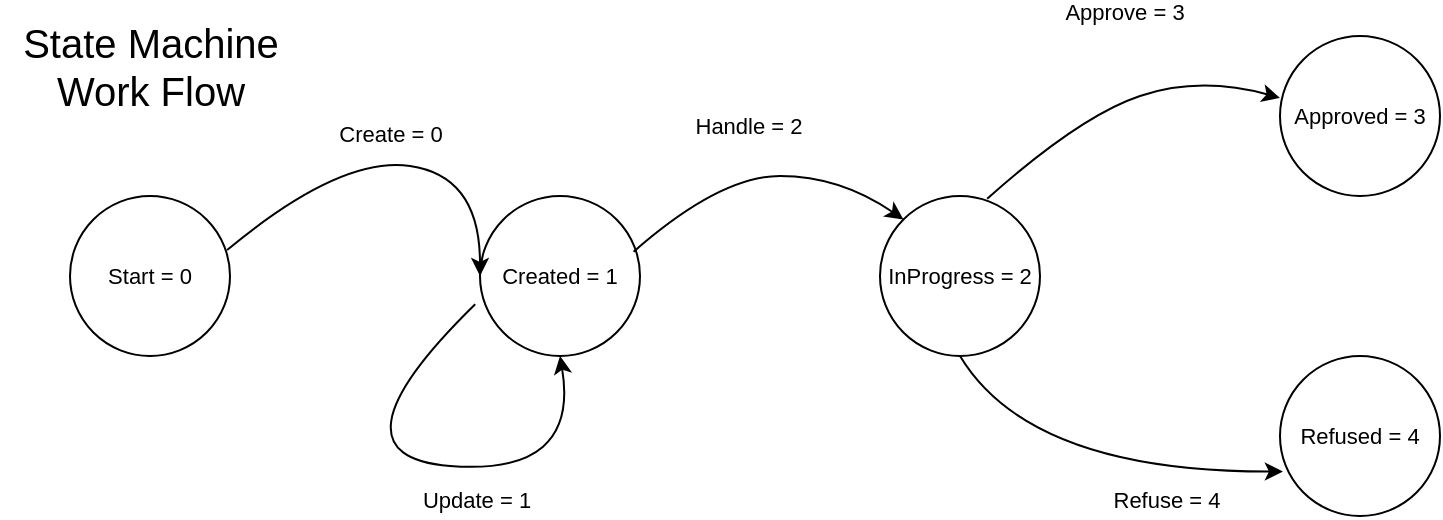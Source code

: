 <mxfile version="22.0.2" type="device">
  <diagram name="Pagina-1" id="QFXoaH2LuDzKgZpII6aC">
    <mxGraphModel dx="1036" dy="606" grid="1" gridSize="10" guides="1" tooltips="1" connect="1" arrows="1" fold="1" page="1" pageScale="1" pageWidth="827" pageHeight="1169" math="0" shadow="0">
      <root>
        <mxCell id="0" />
        <mxCell id="1" parent="0" />
        <mxCell id="jol2FDmcdnvIMzoMuaSf-1" value="&lt;font style=&quot;font-size: 11px;&quot;&gt;Start = 0&lt;/font&gt;" style="ellipse;whiteSpace=wrap;html=1;aspect=fixed;" parent="1" vertex="1">
          <mxGeometry x="75" y="200" width="80" height="80" as="geometry" />
        </mxCell>
        <mxCell id="jol2FDmcdnvIMzoMuaSf-3" value="&lt;font style=&quot;font-size: 11px;&quot;&gt;Created = 1&lt;/font&gt;" style="ellipse;whiteSpace=wrap;html=1;aspect=fixed;" parent="1" vertex="1">
          <mxGeometry x="280" y="200" width="80" height="80" as="geometry" />
        </mxCell>
        <mxCell id="jol2FDmcdnvIMzoMuaSf-4" value="&lt;font style=&quot;font-size: 11px;&quot;&gt;Refused = 4&lt;/font&gt;" style="ellipse;whiteSpace=wrap;html=1;aspect=fixed;" parent="1" vertex="1">
          <mxGeometry x="680" y="280" width="80" height="80" as="geometry" />
        </mxCell>
        <mxCell id="jol2FDmcdnvIMzoMuaSf-5" value="&lt;font style=&quot;font-size: 11px;&quot;&gt;Approved = 3&lt;/font&gt;" style="ellipse;whiteSpace=wrap;html=1;aspect=fixed;" parent="1" vertex="1">
          <mxGeometry x="680" y="120" width="80" height="80" as="geometry" />
        </mxCell>
        <mxCell id="jol2FDmcdnvIMzoMuaSf-7" value="Create = 0" style="curved=1;endArrow=classic;html=1;rounded=0;exitX=0.982;exitY=0.338;exitDx=0;exitDy=0;entryX=0;entryY=0.5;entryDx=0;entryDy=0;exitPerimeter=0;" parent="1" source="jol2FDmcdnvIMzoMuaSf-1" target="jol2FDmcdnvIMzoMuaSf-3" edge="1">
          <mxGeometry x="-0.004" y="14" width="50" height="50" relative="1" as="geometry">
            <mxPoint x="155" y="340" as="sourcePoint" />
            <mxPoint x="248.6" y="278.16" as="targetPoint" />
            <Array as="points">
              <mxPoint x="210" y="180" />
              <mxPoint x="280" y="190" />
            </Array>
            <mxPoint as="offset" />
          </mxGeometry>
        </mxCell>
        <mxCell id="jol2FDmcdnvIMzoMuaSf-9" value="Update = 1" style="curved=1;endArrow=classic;html=1;rounded=0;entryX=0.5;entryY=1;entryDx=0;entryDy=0;exitX=-0.03;exitY=0.677;exitDx=0;exitDy=0;exitPerimeter=0;" parent="1" source="jol2FDmcdnvIMzoMuaSf-3" target="jol2FDmcdnvIMzoMuaSf-3" edge="1">
          <mxGeometry x="0.251" y="-16" width="50" height="50" relative="1" as="geometry">
            <mxPoint x="375" y="278" as="sourcePoint" />
            <mxPoint x="455" y="360" as="targetPoint" />
            <Array as="points">
              <mxPoint x="200" y="330" />
              <mxPoint x="330" y="340" />
            </Array>
            <mxPoint as="offset" />
          </mxGeometry>
        </mxCell>
        <mxCell id="jol2FDmcdnvIMzoMuaSf-10" value="Approve = 3" style="curved=1;endArrow=classic;html=1;rounded=0;entryX=0;entryY=0.387;entryDx=0;entryDy=0;entryPerimeter=0;exitX=0.67;exitY=0.017;exitDx=0;exitDy=0;exitPerimeter=0;" parent="1" source="GRHp6hpzZeubjoPXCtu7-1" target="jol2FDmcdnvIMzoMuaSf-5" edge="1">
          <mxGeometry x="0.19" y="42" width="50" height="50" relative="1" as="geometry">
            <mxPoint x="490" y="140" as="sourcePoint" />
            <mxPoint x="575" y="160" as="targetPoint" />
            <Array as="points">
              <mxPoint x="580" y="160" />
              <mxPoint x="640" y="140" />
            </Array>
            <mxPoint as="offset" />
          </mxGeometry>
        </mxCell>
        <mxCell id="jol2FDmcdnvIMzoMuaSf-11" value="Refuse = 4" style="curved=1;endArrow=classic;html=1;rounded=0;entryX=0.018;entryY=0.722;entryDx=0;entryDy=0;entryPerimeter=0;exitX=0.5;exitY=1;exitDx=0;exitDy=0;" parent="1" source="GRHp6hpzZeubjoPXCtu7-1" target="jol2FDmcdnvIMzoMuaSf-4" edge="1">
          <mxGeometry x="0.401" y="-14" width="50" height="50" relative="1" as="geometry">
            <mxPoint x="510" y="350" as="sourcePoint" />
            <mxPoint x="613" y="338" as="targetPoint" />
            <Array as="points">
              <mxPoint x="555" y="338" />
            </Array>
            <mxPoint as="offset" />
          </mxGeometry>
        </mxCell>
        <mxCell id="0iyi35q2MamPciQ9-LpV-2" value="&lt;font style=&quot;font-size: 20px;&quot;&gt;State Machine&lt;br&gt;Work Flow&lt;/font&gt;" style="text;html=1;align=center;verticalAlign=middle;resizable=0;points=[];autosize=1;strokeColor=none;fillColor=none;" parent="1" vertex="1">
          <mxGeometry x="40" y="105" width="150" height="60" as="geometry" />
        </mxCell>
        <mxCell id="GRHp6hpzZeubjoPXCtu7-1" value="&lt;font style=&quot;font-size: 11px;&quot;&gt;InProgress = 2&lt;/font&gt;" style="ellipse;whiteSpace=wrap;html=1;aspect=fixed;" vertex="1" parent="1">
          <mxGeometry x="480" y="200" width="80" height="80" as="geometry" />
        </mxCell>
        <mxCell id="GRHp6hpzZeubjoPXCtu7-3" value="" style="curved=1;endArrow=classic;html=1;rounded=0;entryX=0;entryY=0;entryDx=0;entryDy=0;exitX=0.96;exitY=0.348;exitDx=0;exitDy=0;exitPerimeter=0;" edge="1" parent="1" source="jol2FDmcdnvIMzoMuaSf-3" target="GRHp6hpzZeubjoPXCtu7-1">
          <mxGeometry width="50" height="50" relative="1" as="geometry">
            <mxPoint x="370" y="215" as="sourcePoint" />
            <mxPoint x="420" y="165" as="targetPoint" />
            <Array as="points">
              <mxPoint x="400" y="190" />
              <mxPoint x="460" y="190" />
            </Array>
          </mxGeometry>
        </mxCell>
        <mxCell id="GRHp6hpzZeubjoPXCtu7-4" value="Handle = 2" style="edgeLabel;html=1;align=center;verticalAlign=middle;resizable=0;points=[];" vertex="1" connectable="0" parent="GRHp6hpzZeubjoPXCtu7-3">
          <mxGeometry x="-0.037" y="-3" relative="1" as="geometry">
            <mxPoint x="-4" y="-28" as="offset" />
          </mxGeometry>
        </mxCell>
      </root>
    </mxGraphModel>
  </diagram>
</mxfile>
